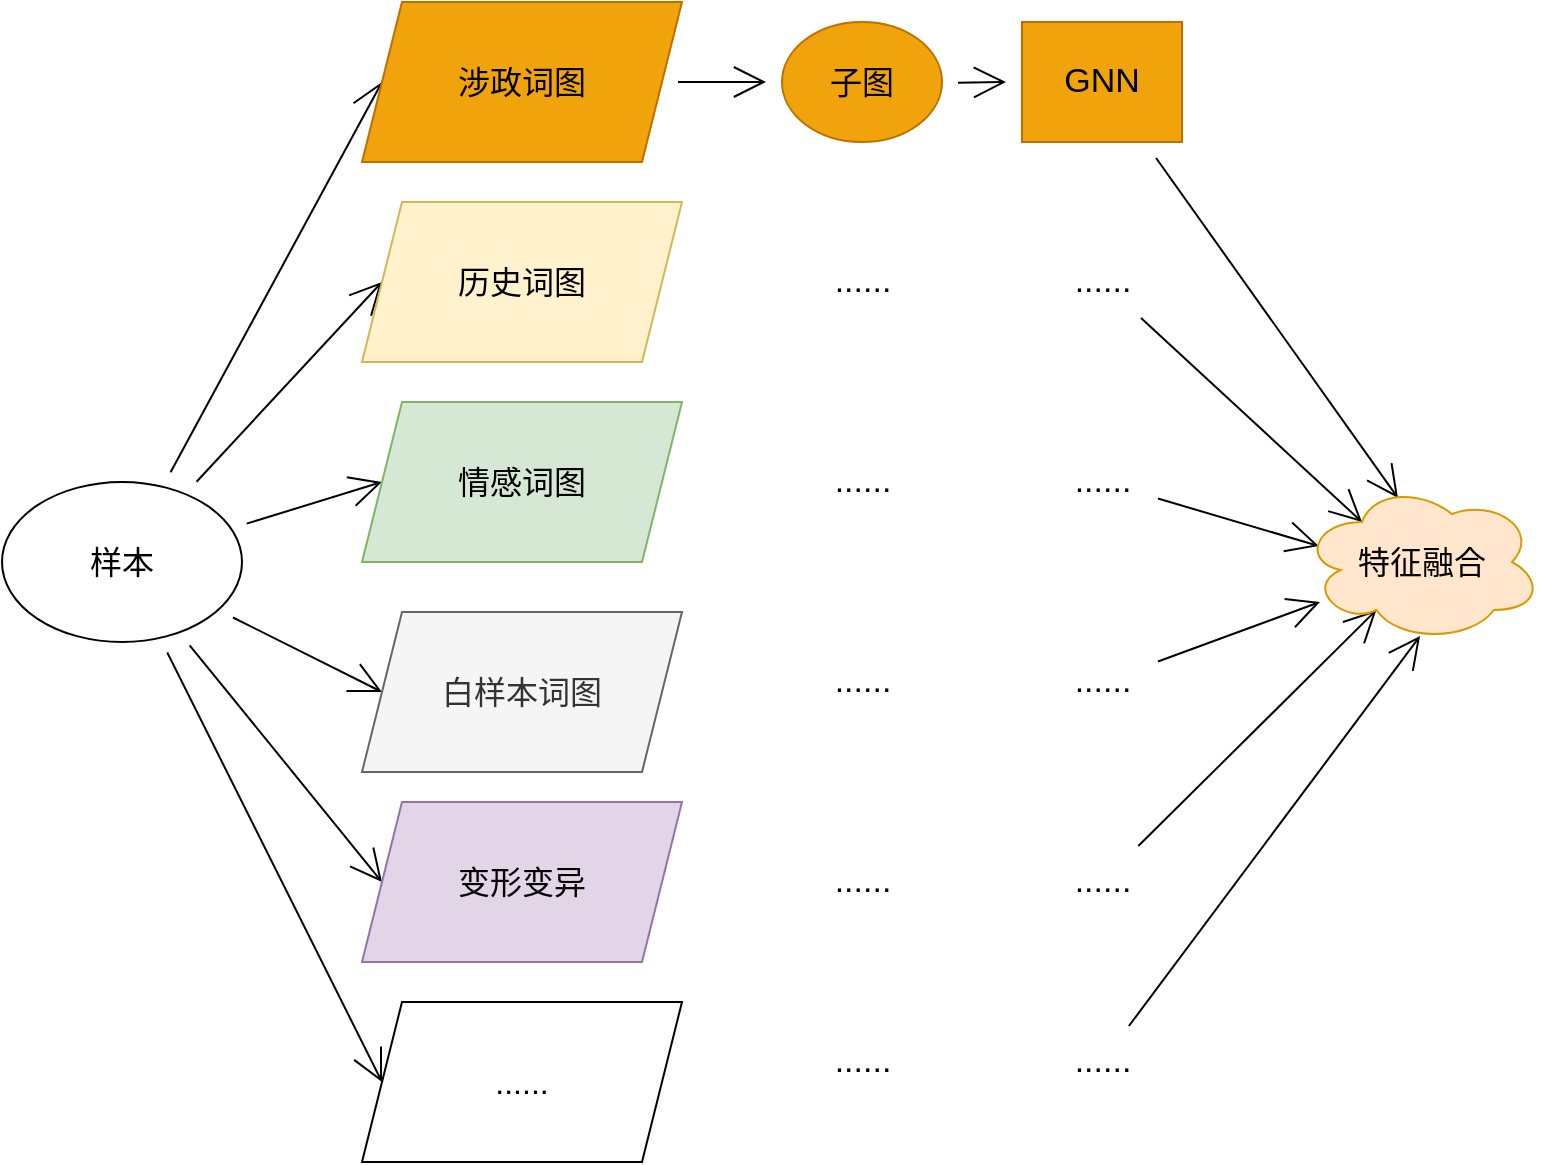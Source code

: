 <mxfile version="15.3.6" type="github">
  <diagram id="znnTw3gYSQbYOBtTtSOz" name="Page-1">
    <mxGraphModel dx="2066" dy="1129" grid="1" gridSize="10" guides="1" tooltips="1" connect="1" arrows="1" fold="1" page="1" pageScale="1" pageWidth="827" pageHeight="1169" math="0" shadow="0">
      <root>
        <mxCell id="0" />
        <mxCell id="1" parent="0" />
        <mxCell id="CnIlRDrtap7rWqAFLPK--7" style="edgeStyle=none;curved=1;rounded=0;orthogonalLoop=1;jettySize=auto;html=1;entryX=0;entryY=0.5;entryDx=0;entryDy=0;endArrow=open;startSize=14;endSize=14;sourcePerimeterSpacing=8;targetPerimeterSpacing=8;" edge="1" parent="1" source="CnIlRDrtap7rWqAFLPK--1" target="CnIlRDrtap7rWqAFLPK--2">
          <mxGeometry relative="1" as="geometry" />
        </mxCell>
        <mxCell id="CnIlRDrtap7rWqAFLPK--8" style="edgeStyle=none;curved=1;rounded=0;orthogonalLoop=1;jettySize=auto;html=1;entryX=0;entryY=0.5;entryDx=0;entryDy=0;endArrow=open;startSize=14;endSize=14;sourcePerimeterSpacing=8;targetPerimeterSpacing=8;" edge="1" parent="1" source="CnIlRDrtap7rWqAFLPK--1" target="CnIlRDrtap7rWqAFLPK--3">
          <mxGeometry relative="1" as="geometry" />
        </mxCell>
        <mxCell id="CnIlRDrtap7rWqAFLPK--9" style="edgeStyle=none;curved=1;rounded=0;orthogonalLoop=1;jettySize=auto;html=1;entryX=0;entryY=0.5;entryDx=0;entryDy=0;endArrow=open;startSize=14;endSize=14;sourcePerimeterSpacing=8;targetPerimeterSpacing=8;" edge="1" parent="1" source="CnIlRDrtap7rWqAFLPK--1" target="CnIlRDrtap7rWqAFLPK--4">
          <mxGeometry relative="1" as="geometry" />
        </mxCell>
        <mxCell id="CnIlRDrtap7rWqAFLPK--10" style="edgeStyle=none;curved=1;rounded=0;orthogonalLoop=1;jettySize=auto;html=1;entryX=0;entryY=0.5;entryDx=0;entryDy=0;endArrow=open;startSize=14;endSize=14;sourcePerimeterSpacing=8;targetPerimeterSpacing=8;" edge="1" parent="1" source="CnIlRDrtap7rWqAFLPK--1" target="CnIlRDrtap7rWqAFLPK--5">
          <mxGeometry relative="1" as="geometry" />
        </mxCell>
        <mxCell id="CnIlRDrtap7rWqAFLPK--11" style="edgeStyle=none;curved=1;rounded=0;orthogonalLoop=1;jettySize=auto;html=1;entryX=0;entryY=0.5;entryDx=0;entryDy=0;endArrow=open;startSize=14;endSize=14;sourcePerimeterSpacing=8;targetPerimeterSpacing=8;" edge="1" parent="1" source="CnIlRDrtap7rWqAFLPK--1" target="CnIlRDrtap7rWqAFLPK--6">
          <mxGeometry relative="1" as="geometry" />
        </mxCell>
        <mxCell id="CnIlRDrtap7rWqAFLPK--13" style="edgeStyle=none;curved=1;rounded=0;orthogonalLoop=1;jettySize=auto;html=1;entryX=0;entryY=0.5;entryDx=0;entryDy=0;endArrow=open;startSize=14;endSize=14;sourcePerimeterSpacing=8;targetPerimeterSpacing=8;" edge="1" parent="1" source="CnIlRDrtap7rWqAFLPK--1" target="CnIlRDrtap7rWqAFLPK--12">
          <mxGeometry relative="1" as="geometry" />
        </mxCell>
        <mxCell id="CnIlRDrtap7rWqAFLPK--1" value="&lt;span style=&quot;font-size: 16px&quot;&gt;样本&lt;/span&gt;" style="ellipse;whiteSpace=wrap;html=1;hachureGap=4;pointerEvents=0;" vertex="1" parent="1">
          <mxGeometry x="50" y="480" width="120" height="80" as="geometry" />
        </mxCell>
        <mxCell id="CnIlRDrtap7rWqAFLPK--15" value="" style="edgeStyle=none;curved=1;rounded=0;orthogonalLoop=1;jettySize=auto;html=1;endArrow=open;startSize=14;endSize=14;sourcePerimeterSpacing=8;targetPerimeterSpacing=8;" edge="1" parent="1" source="CnIlRDrtap7rWqAFLPK--2" target="CnIlRDrtap7rWqAFLPK--14">
          <mxGeometry relative="1" as="geometry" />
        </mxCell>
        <mxCell id="CnIlRDrtap7rWqAFLPK--2" value="&lt;font style=&quot;font-size: 16px&quot;&gt;涉政词图&lt;/font&gt;" style="shape=parallelogram;perimeter=parallelogramPerimeter;whiteSpace=wrap;html=1;fixedSize=1;hachureGap=4;pointerEvents=0;fillColor=#f0a30a;strokeColor=#BD7000;fontColor=#000000;" vertex="1" parent="1">
          <mxGeometry x="230" y="240" width="160" height="80" as="geometry" />
        </mxCell>
        <mxCell id="CnIlRDrtap7rWqAFLPK--3" value="&lt;font style=&quot;font-size: 16px&quot;&gt;历史词图&lt;/font&gt;" style="shape=parallelogram;perimeter=parallelogramPerimeter;whiteSpace=wrap;html=1;fixedSize=1;hachureGap=4;pointerEvents=0;fillColor=#fff2cc;strokeColor=#d6b656;" vertex="1" parent="1">
          <mxGeometry x="230" y="340" width="160" height="80" as="geometry" />
        </mxCell>
        <mxCell id="CnIlRDrtap7rWqAFLPK--4" value="&lt;font style=&quot;font-size: 16px&quot;&gt;情感词图&lt;/font&gt;" style="shape=parallelogram;perimeter=parallelogramPerimeter;whiteSpace=wrap;html=1;fixedSize=1;hachureGap=4;pointerEvents=0;fillColor=#d5e8d4;strokeColor=#82b366;" vertex="1" parent="1">
          <mxGeometry x="230" y="440" width="160" height="80" as="geometry" />
        </mxCell>
        <mxCell id="CnIlRDrtap7rWqAFLPK--5" value="&lt;font style=&quot;font-size: 16px&quot;&gt;白样本词图&lt;/font&gt;" style="shape=parallelogram;perimeter=parallelogramPerimeter;whiteSpace=wrap;html=1;fixedSize=1;hachureGap=4;pointerEvents=0;fillColor=#f5f5f5;strokeColor=#666666;fontColor=#333333;" vertex="1" parent="1">
          <mxGeometry x="230" y="545" width="160" height="80" as="geometry" />
        </mxCell>
        <mxCell id="CnIlRDrtap7rWqAFLPK--6" value="&lt;span style=&quot;font-size: 16px&quot;&gt;变形变异&lt;/span&gt;" style="shape=parallelogram;perimeter=parallelogramPerimeter;whiteSpace=wrap;html=1;fixedSize=1;hachureGap=4;pointerEvents=0;fillColor=#e1d5e7;strokeColor=#9673a6;" vertex="1" parent="1">
          <mxGeometry x="230" y="640" width="160" height="80" as="geometry" />
        </mxCell>
        <mxCell id="CnIlRDrtap7rWqAFLPK--12" value="&lt;span style=&quot;font-size: 16px&quot;&gt;......&lt;/span&gt;" style="shape=parallelogram;perimeter=parallelogramPerimeter;whiteSpace=wrap;html=1;fixedSize=1;hachureGap=4;pointerEvents=0;" vertex="1" parent="1">
          <mxGeometry x="230" y="740" width="160" height="80" as="geometry" />
        </mxCell>
        <mxCell id="CnIlRDrtap7rWqAFLPK--23" value="" style="edgeStyle=none;curved=1;rounded=0;orthogonalLoop=1;jettySize=auto;html=1;endArrow=open;startSize=14;endSize=14;sourcePerimeterSpacing=8;targetPerimeterSpacing=8;" edge="1" parent="1" source="CnIlRDrtap7rWqAFLPK--14" target="CnIlRDrtap7rWqAFLPK--22">
          <mxGeometry relative="1" as="geometry" />
        </mxCell>
        <mxCell id="CnIlRDrtap7rWqAFLPK--14" value="&lt;font style=&quot;font-size: 16px&quot;&gt;子图&lt;/font&gt;" style="ellipse;whiteSpace=wrap;html=1;strokeColor=#BD7000;fillColor=#f0a30a;hachureGap=4;fontColor=#000000;" vertex="1" parent="1">
          <mxGeometry x="440" y="250" width="80" height="60" as="geometry" />
        </mxCell>
        <mxCell id="CnIlRDrtap7rWqAFLPK--16" value="&lt;font style=&quot;font-size: 17px&quot;&gt;......&lt;/font&gt;" style="text;html=1;align=center;verticalAlign=middle;resizable=0;points=[];autosize=1;strokeColor=none;fillColor=none;" vertex="1" parent="1">
          <mxGeometry x="460" y="370" width="40" height="20" as="geometry" />
        </mxCell>
        <mxCell id="CnIlRDrtap7rWqAFLPK--17" value="&lt;font style=&quot;font-size: 17px&quot;&gt;......&lt;/font&gt;" style="text;html=1;align=center;verticalAlign=middle;resizable=0;points=[];autosize=1;strokeColor=none;fillColor=none;" vertex="1" parent="1">
          <mxGeometry x="460" y="470" width="40" height="20" as="geometry" />
        </mxCell>
        <mxCell id="CnIlRDrtap7rWqAFLPK--18" value="&lt;font style=&quot;font-size: 17px&quot;&gt;......&lt;/font&gt;" style="text;html=1;align=center;verticalAlign=middle;resizable=0;points=[];autosize=1;strokeColor=none;fillColor=none;" vertex="1" parent="1">
          <mxGeometry x="460" y="570" width="40" height="20" as="geometry" />
        </mxCell>
        <mxCell id="CnIlRDrtap7rWqAFLPK--19" value="&lt;font style=&quot;font-size: 17px&quot;&gt;......&lt;/font&gt;" style="text;html=1;align=center;verticalAlign=middle;resizable=0;points=[];autosize=1;strokeColor=none;fillColor=none;" vertex="1" parent="1">
          <mxGeometry x="460" y="670" width="40" height="20" as="geometry" />
        </mxCell>
        <mxCell id="CnIlRDrtap7rWqAFLPK--20" value="&lt;font style=&quot;font-size: 17px&quot;&gt;......&lt;/font&gt;" style="text;html=1;align=center;verticalAlign=middle;resizable=0;points=[];autosize=1;strokeColor=none;fillColor=none;" vertex="1" parent="1">
          <mxGeometry x="460" y="760" width="40" height="20" as="geometry" />
        </mxCell>
        <mxCell id="CnIlRDrtap7rWqAFLPK--30" style="edgeStyle=none;curved=1;rounded=0;orthogonalLoop=1;jettySize=auto;html=1;entryX=0.4;entryY=0.1;entryDx=0;entryDy=0;entryPerimeter=0;endArrow=open;startSize=14;endSize=14;sourcePerimeterSpacing=8;targetPerimeterSpacing=8;" edge="1" parent="1" source="CnIlRDrtap7rWqAFLPK--22" target="CnIlRDrtap7rWqAFLPK--29">
          <mxGeometry relative="1" as="geometry" />
        </mxCell>
        <mxCell id="CnIlRDrtap7rWqAFLPK--22" value="&lt;font style=&quot;font-size: 17px&quot;&gt;GNN&lt;/font&gt;" style="whiteSpace=wrap;html=1;strokeColor=#BD7000;fillColor=#f0a30a;hachureGap=4;fontColor=#000000;" vertex="1" parent="1">
          <mxGeometry x="560" y="250" width="80" height="60" as="geometry" />
        </mxCell>
        <mxCell id="CnIlRDrtap7rWqAFLPK--31" style="edgeStyle=none;curved=1;rounded=0;orthogonalLoop=1;jettySize=auto;html=1;entryX=0.25;entryY=0.25;entryDx=0;entryDy=0;entryPerimeter=0;endArrow=open;startSize=14;endSize=14;sourcePerimeterSpacing=8;targetPerimeterSpacing=8;" edge="1" parent="1" source="CnIlRDrtap7rWqAFLPK--24" target="CnIlRDrtap7rWqAFLPK--29">
          <mxGeometry relative="1" as="geometry" />
        </mxCell>
        <mxCell id="CnIlRDrtap7rWqAFLPK--24" value="&lt;font style=&quot;font-size: 17px&quot;&gt;......&lt;/font&gt;" style="text;html=1;align=center;verticalAlign=middle;resizable=0;points=[];autosize=1;strokeColor=none;fillColor=none;" vertex="1" parent="1">
          <mxGeometry x="580" y="370" width="40" height="20" as="geometry" />
        </mxCell>
        <mxCell id="CnIlRDrtap7rWqAFLPK--32" style="edgeStyle=none;curved=1;rounded=0;orthogonalLoop=1;jettySize=auto;html=1;entryX=0.07;entryY=0.4;entryDx=0;entryDy=0;entryPerimeter=0;endArrow=open;startSize=14;endSize=14;sourcePerimeterSpacing=8;targetPerimeterSpacing=8;" edge="1" parent="1" source="CnIlRDrtap7rWqAFLPK--25" target="CnIlRDrtap7rWqAFLPK--29">
          <mxGeometry relative="1" as="geometry" />
        </mxCell>
        <mxCell id="CnIlRDrtap7rWqAFLPK--25" value="&lt;font style=&quot;font-size: 17px&quot;&gt;......&lt;/font&gt;" style="text;html=1;align=center;verticalAlign=middle;resizable=0;points=[];autosize=1;strokeColor=none;fillColor=none;" vertex="1" parent="1">
          <mxGeometry x="580" y="470" width="40" height="20" as="geometry" />
        </mxCell>
        <mxCell id="CnIlRDrtap7rWqAFLPK--33" style="edgeStyle=none;curved=1;rounded=0;orthogonalLoop=1;jettySize=auto;html=1;entryX=0.075;entryY=0.75;entryDx=0;entryDy=0;entryPerimeter=0;endArrow=open;startSize=14;endSize=14;sourcePerimeterSpacing=8;targetPerimeterSpacing=8;" edge="1" parent="1" source="CnIlRDrtap7rWqAFLPK--26" target="CnIlRDrtap7rWqAFLPK--29">
          <mxGeometry relative="1" as="geometry" />
        </mxCell>
        <mxCell id="CnIlRDrtap7rWqAFLPK--26" value="&lt;font style=&quot;font-size: 17px&quot;&gt;......&lt;/font&gt;" style="text;html=1;align=center;verticalAlign=middle;resizable=0;points=[];autosize=1;strokeColor=none;fillColor=none;" vertex="1" parent="1">
          <mxGeometry x="580" y="570" width="40" height="20" as="geometry" />
        </mxCell>
        <mxCell id="CnIlRDrtap7rWqAFLPK--34" style="edgeStyle=none;curved=1;rounded=0;orthogonalLoop=1;jettySize=auto;html=1;entryX=0.31;entryY=0.8;entryDx=0;entryDy=0;entryPerimeter=0;endArrow=open;startSize=14;endSize=14;sourcePerimeterSpacing=8;targetPerimeterSpacing=8;" edge="1" parent="1" source="CnIlRDrtap7rWqAFLPK--27" target="CnIlRDrtap7rWqAFLPK--29">
          <mxGeometry relative="1" as="geometry" />
        </mxCell>
        <mxCell id="CnIlRDrtap7rWqAFLPK--27" value="&lt;font style=&quot;font-size: 17px&quot;&gt;......&lt;/font&gt;" style="text;html=1;align=center;verticalAlign=middle;resizable=0;points=[];autosize=1;strokeColor=none;fillColor=none;" vertex="1" parent="1">
          <mxGeometry x="580" y="670" width="40" height="20" as="geometry" />
        </mxCell>
        <mxCell id="CnIlRDrtap7rWqAFLPK--35" style="edgeStyle=none;curved=1;rounded=0;orthogonalLoop=1;jettySize=auto;html=1;entryX=0.492;entryY=0.963;entryDx=0;entryDy=0;entryPerimeter=0;endArrow=open;startSize=14;endSize=14;sourcePerimeterSpacing=8;targetPerimeterSpacing=8;" edge="1" parent="1" source="CnIlRDrtap7rWqAFLPK--28" target="CnIlRDrtap7rWqAFLPK--29">
          <mxGeometry relative="1" as="geometry" />
        </mxCell>
        <mxCell id="CnIlRDrtap7rWqAFLPK--28" value="&lt;font style=&quot;font-size: 17px&quot;&gt;......&lt;/font&gt;" style="text;html=1;align=center;verticalAlign=middle;resizable=0;points=[];autosize=1;strokeColor=none;fillColor=none;" vertex="1" parent="1">
          <mxGeometry x="580" y="760" width="40" height="20" as="geometry" />
        </mxCell>
        <mxCell id="CnIlRDrtap7rWqAFLPK--29" value="&lt;font style=&quot;font-size: 16px&quot;&gt;特征融合&lt;/font&gt;" style="ellipse;shape=cloud;whiteSpace=wrap;html=1;hachureGap=4;pointerEvents=0;fillColor=#ffe6cc;strokeColor=#d79b00;" vertex="1" parent="1">
          <mxGeometry x="700" y="480" width="120" height="80" as="geometry" />
        </mxCell>
      </root>
    </mxGraphModel>
  </diagram>
</mxfile>
